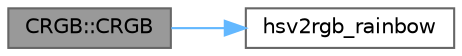 digraph "CRGB::CRGB"
{
 // LATEX_PDF_SIZE
  bgcolor="transparent";
  edge [fontname=Helvetica,fontsize=10,labelfontname=Helvetica,labelfontsize=10];
  node [fontname=Helvetica,fontsize=10,shape=box,height=0.2,width=0.4];
  rankdir="LR";
  Node1 [id="Node000001",label="CRGB::CRGB",height=0.2,width=0.4,color="gray40", fillcolor="grey60", style="filled", fontcolor="black",tooltip="Allow construction from a CHSV color."];
  Node1 -> Node2 [id="edge1_Node000001_Node000002",color="steelblue1",style="solid",tooltip=" "];
  Node2 [id="Node000002",label="hsv2rgb_rainbow",height=0.2,width=0.4,color="grey40", fillcolor="white", style="filled",URL="$db/d87/group___pixel_types.html#gab316cfeb8bd5f37d8faaf761ad3c834b",tooltip="Forward declaration of hsv2rgb_rainbow here, to avoid circular dependencies."];
}
